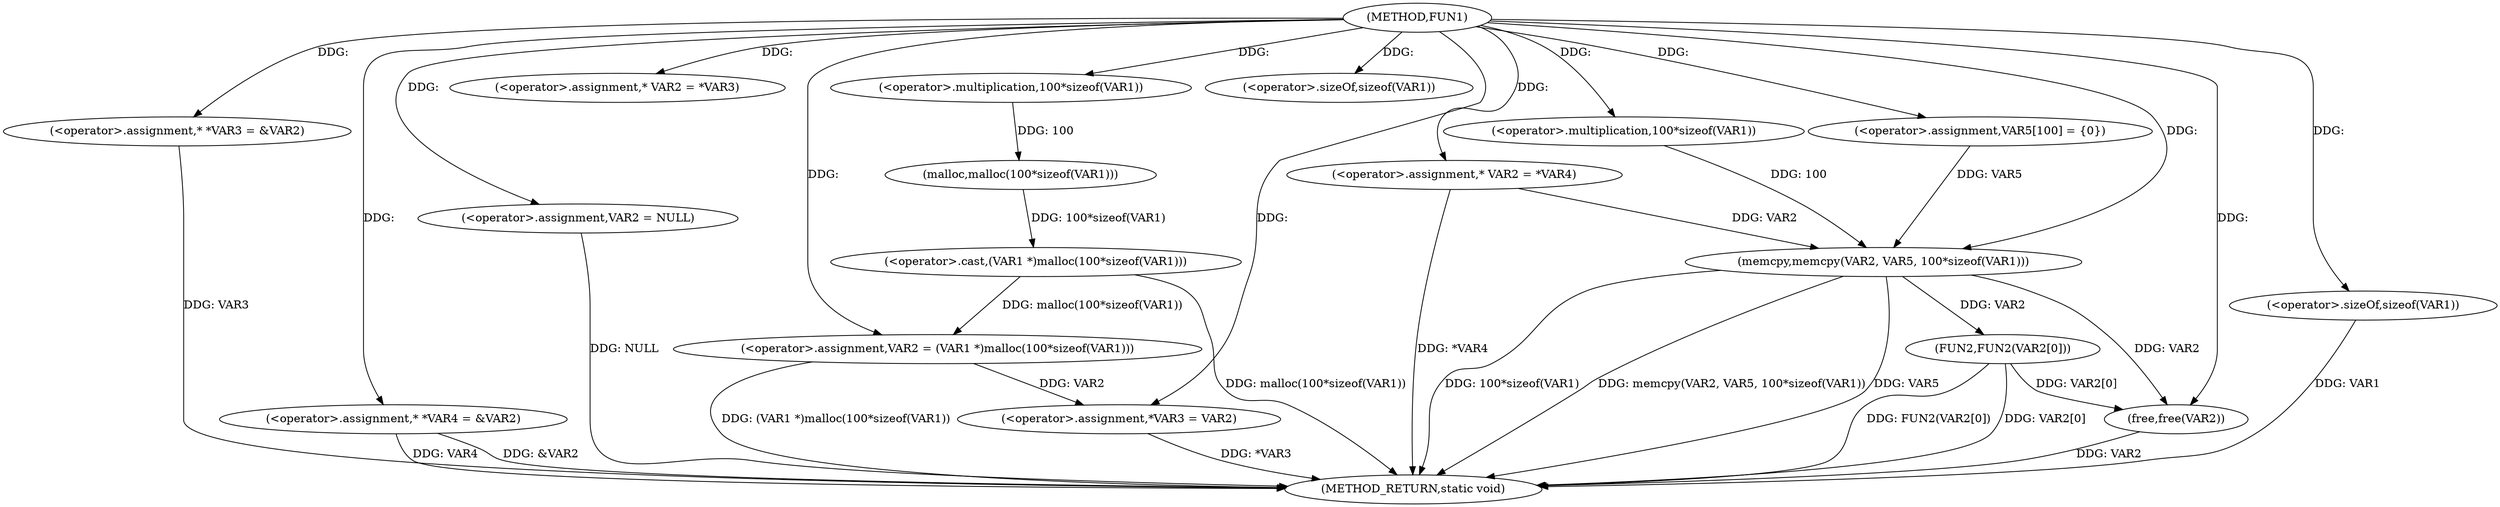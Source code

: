 digraph FUN1 {  
"1000100" [label = "(METHOD,FUN1)" ]
"1000158" [label = "(METHOD_RETURN,static void)" ]
"1000104" [label = "(<operator>.assignment,* *VAR3 = &VAR2)" ]
"1000109" [label = "(<operator>.assignment,* *VAR4 = &VAR2)" ]
"1000113" [label = "(<operator>.assignment,VAR2 = NULL)" ]
"1000118" [label = "(<operator>.assignment,* VAR2 = *VAR3)" ]
"1000122" [label = "(<operator>.assignment,VAR2 = (VAR1 *)malloc(100*sizeof(VAR1)))" ]
"1000124" [label = "(<operator>.cast,(VAR1 *)malloc(100*sizeof(VAR1)))" ]
"1000126" [label = "(malloc,malloc(100*sizeof(VAR1)))" ]
"1000127" [label = "(<operator>.multiplication,100*sizeof(VAR1))" ]
"1000129" [label = "(<operator>.sizeOf,sizeof(VAR1))" ]
"1000131" [label = "(<operator>.assignment,*VAR3 = VAR2)" ]
"1000137" [label = "(<operator>.assignment,* VAR2 = *VAR4)" ]
"1000143" [label = "(<operator>.assignment,VAR5[100] = {0})" ]
"1000145" [label = "(memcpy,memcpy(VAR2, VAR5, 100*sizeof(VAR1)))" ]
"1000148" [label = "(<operator>.multiplication,100*sizeof(VAR1))" ]
"1000150" [label = "(<operator>.sizeOf,sizeof(VAR1))" ]
"1000152" [label = "(FUN2,FUN2(VAR2[0]))" ]
"1000156" [label = "(free,free(VAR2))" ]
  "1000124" -> "1000158"  [ label = "DDG: malloc(100*sizeof(VAR1))"] 
  "1000150" -> "1000158"  [ label = "DDG: VAR1"] 
  "1000156" -> "1000158"  [ label = "DDG: VAR2"] 
  "1000104" -> "1000158"  [ label = "DDG: VAR3"] 
  "1000152" -> "1000158"  [ label = "DDG: FUN2(VAR2[0])"] 
  "1000113" -> "1000158"  [ label = "DDG: NULL"] 
  "1000145" -> "1000158"  [ label = "DDG: 100*sizeof(VAR1)"] 
  "1000152" -> "1000158"  [ label = "DDG: VAR2[0]"] 
  "1000131" -> "1000158"  [ label = "DDG: *VAR3"] 
  "1000137" -> "1000158"  [ label = "DDG: *VAR4"] 
  "1000109" -> "1000158"  [ label = "DDG: VAR4"] 
  "1000145" -> "1000158"  [ label = "DDG: memcpy(VAR2, VAR5, 100*sizeof(VAR1))"] 
  "1000145" -> "1000158"  [ label = "DDG: VAR5"] 
  "1000109" -> "1000158"  [ label = "DDG: &VAR2"] 
  "1000122" -> "1000158"  [ label = "DDG: (VAR1 *)malloc(100*sizeof(VAR1))"] 
  "1000100" -> "1000104"  [ label = "DDG: "] 
  "1000100" -> "1000109"  [ label = "DDG: "] 
  "1000100" -> "1000113"  [ label = "DDG: "] 
  "1000100" -> "1000118"  [ label = "DDG: "] 
  "1000124" -> "1000122"  [ label = "DDG: malloc(100*sizeof(VAR1))"] 
  "1000100" -> "1000122"  [ label = "DDG: "] 
  "1000126" -> "1000124"  [ label = "DDG: 100*sizeof(VAR1)"] 
  "1000127" -> "1000126"  [ label = "DDG: 100"] 
  "1000100" -> "1000127"  [ label = "DDG: "] 
  "1000100" -> "1000129"  [ label = "DDG: "] 
  "1000122" -> "1000131"  [ label = "DDG: VAR2"] 
  "1000100" -> "1000131"  [ label = "DDG: "] 
  "1000100" -> "1000137"  [ label = "DDG: "] 
  "1000100" -> "1000143"  [ label = "DDG: "] 
  "1000137" -> "1000145"  [ label = "DDG: VAR2"] 
  "1000100" -> "1000145"  [ label = "DDG: "] 
  "1000143" -> "1000145"  [ label = "DDG: VAR5"] 
  "1000148" -> "1000145"  [ label = "DDG: 100"] 
  "1000100" -> "1000148"  [ label = "DDG: "] 
  "1000100" -> "1000150"  [ label = "DDG: "] 
  "1000145" -> "1000152"  [ label = "DDG: VAR2"] 
  "1000152" -> "1000156"  [ label = "DDG: VAR2[0]"] 
  "1000145" -> "1000156"  [ label = "DDG: VAR2"] 
  "1000100" -> "1000156"  [ label = "DDG: "] 
}

